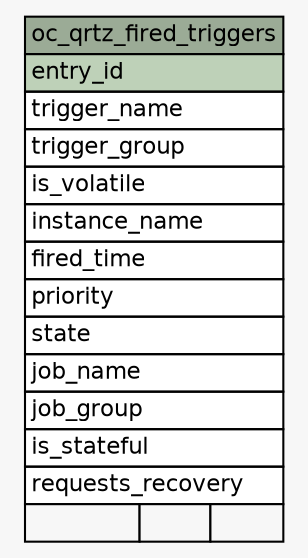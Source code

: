 // dot 2.28.0 on Windows Vista 6.0
// SchemaSpy rev 590
digraph "oc_qrtz_fired_triggers" {
  graph [
    rankdir="RL"
    bgcolor="#f7f7f7"
    nodesep="0.18"
    ranksep="0.46"
    fontname="Helvetica"
    fontsize="11"
  ];
  node [
    fontname="Helvetica"
    fontsize="11"
    shape="plaintext"
  ];
  edge [
    arrowsize="0.8"
  ];
  "oc_qrtz_fired_triggers" [
    label=<
    <TABLE BORDER="0" CELLBORDER="1" CELLSPACING="0" BGCOLOR="#ffffff">
      <TR><TD COLSPAN="3" BGCOLOR="#9bab96" ALIGN="CENTER">oc_qrtz_fired_triggers</TD></TR>
      <TR><TD PORT="entry_id" COLSPAN="3" BGCOLOR="#bed1b8" ALIGN="LEFT">entry_id</TD></TR>
      <TR><TD PORT="trigger_name" COLSPAN="3" ALIGN="LEFT">trigger_name</TD></TR>
      <TR><TD PORT="trigger_group" COLSPAN="3" ALIGN="LEFT">trigger_group</TD></TR>
      <TR><TD PORT="is_volatile" COLSPAN="3" ALIGN="LEFT">is_volatile</TD></TR>
      <TR><TD PORT="instance_name" COLSPAN="3" ALIGN="LEFT">instance_name</TD></TR>
      <TR><TD PORT="fired_time" COLSPAN="3" ALIGN="LEFT">fired_time</TD></TR>
      <TR><TD PORT="priority" COLSPAN="3" ALIGN="LEFT">priority</TD></TR>
      <TR><TD PORT="state" COLSPAN="3" ALIGN="LEFT">state</TD></TR>
      <TR><TD PORT="job_name" COLSPAN="3" ALIGN="LEFT">job_name</TD></TR>
      <TR><TD PORT="job_group" COLSPAN="3" ALIGN="LEFT">job_group</TD></TR>
      <TR><TD PORT="is_stateful" COLSPAN="3" ALIGN="LEFT">is_stateful</TD></TR>
      <TR><TD PORT="requests_recovery" COLSPAN="3" ALIGN="LEFT">requests_recovery</TD></TR>
      <TR><TD ALIGN="LEFT" BGCOLOR="#f7f7f7">  </TD><TD ALIGN="RIGHT" BGCOLOR="#f7f7f7">  </TD><TD ALIGN="RIGHT" BGCOLOR="#f7f7f7">  </TD></TR>
    </TABLE>>
    URL="tables/oc_qrtz_fired_triggers.html"
    tooltip="oc_qrtz_fired_triggers"
  ];
}
